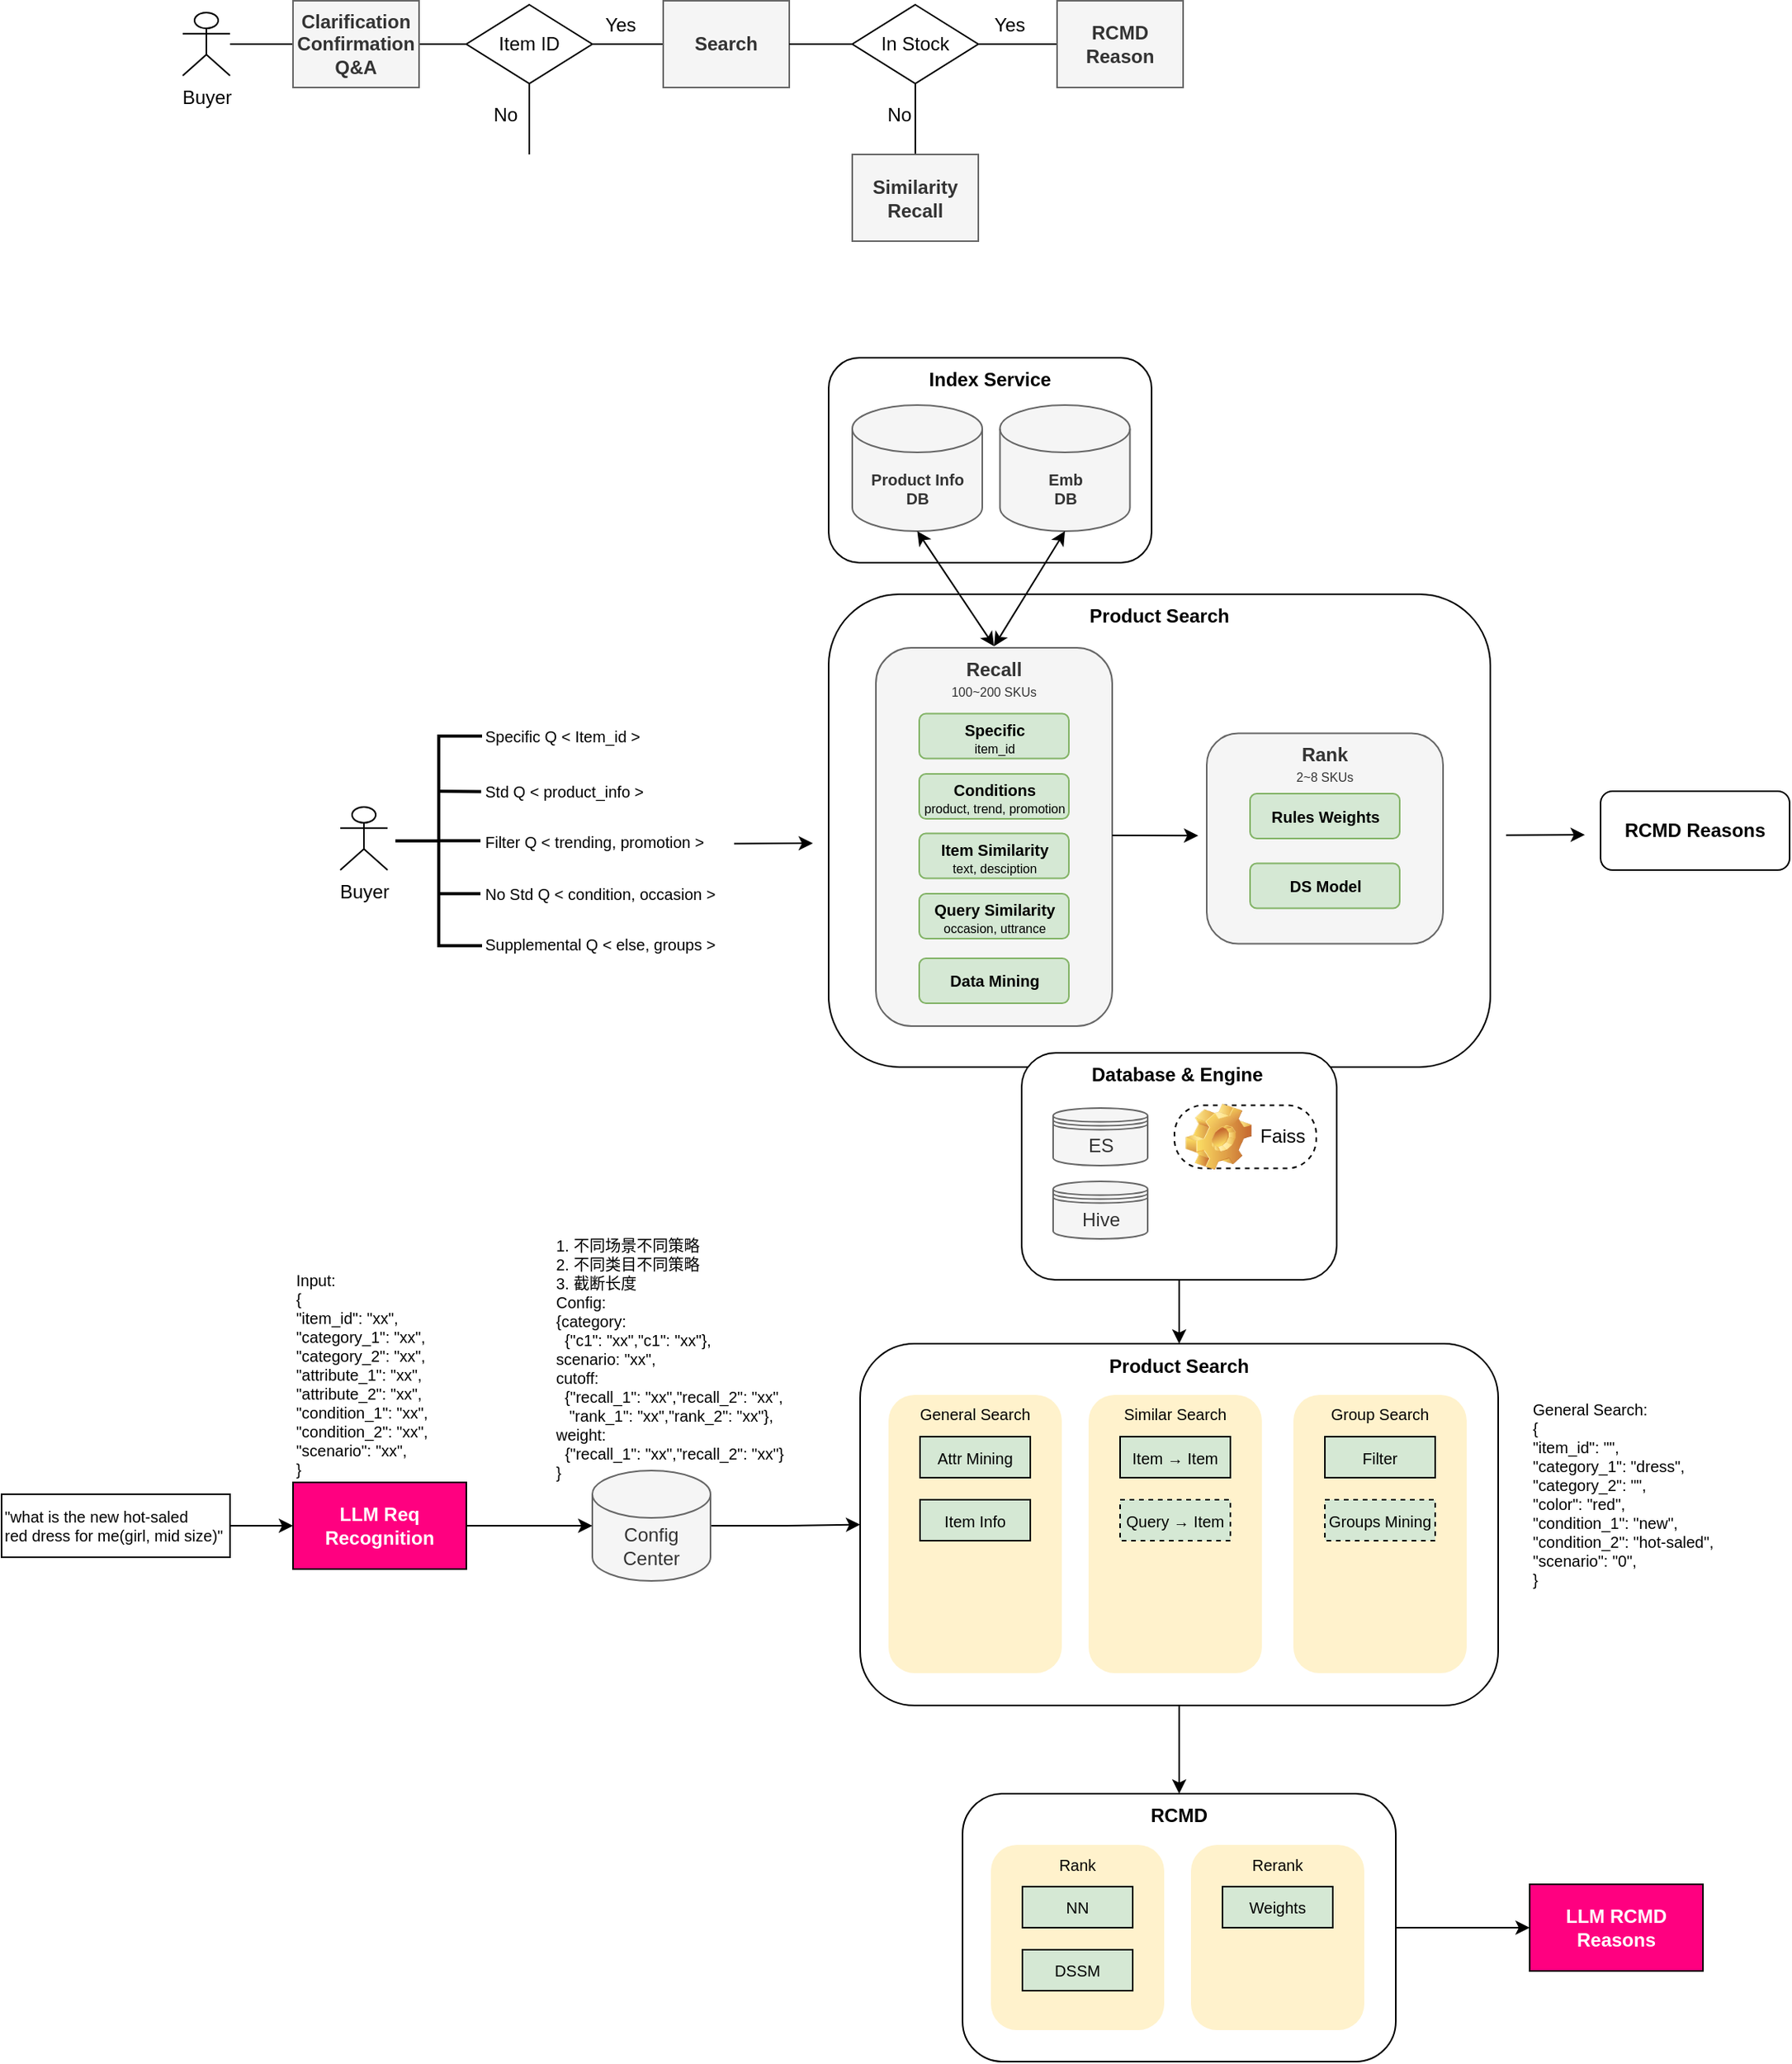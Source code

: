 <mxfile version="24.0.7" type="github">
  <diagram name="第 1 页" id="G8CixaVr8PnL_Jj4iAKf">
    <mxGraphModel dx="2274" dy="715" grid="1" gridSize="10" guides="1" tooltips="1" connect="1" arrows="1" fold="1" page="1" pageScale="1" pageWidth="827" pageHeight="1169" math="0" shadow="0">
      <root>
        <mxCell id="0" />
        <mxCell id="1" parent="0" />
        <mxCell id="slSs0BqmlWpZq9h20xTj-49" value="Index Service" style="rounded=1;whiteSpace=wrap;html=1;verticalAlign=top;fontStyle=1" vertex="1" parent="1">
          <mxGeometry x="475" y="429" width="205" height="130" as="geometry" />
        </mxCell>
        <mxCell id="AslfUBCJZLdUsT_ULNQO-8" value="Yes" style="text;html=1;align=center;verticalAlign=middle;whiteSpace=wrap;rounded=0;" vertex="1" parent="1">
          <mxGeometry x="313" y="202.5" width="60" height="30" as="geometry" />
        </mxCell>
        <mxCell id="W0wumwZVfgL87hM0yJUF-1" value="Buyer" style="shape=umlActor;verticalLabelPosition=bottom;verticalAlign=top;html=1;outlineConnect=0;" parent="1" vertex="1">
          <mxGeometry x="65" y="210" width="30" height="40" as="geometry" />
        </mxCell>
        <mxCell id="AslfUBCJZLdUsT_ULNQO-1" value="" style="endArrow=none;html=1;rounded=0;" edge="1" parent="1" target="AslfUBCJZLdUsT_ULNQO-4">
          <mxGeometry width="50" height="50" relative="1" as="geometry">
            <mxPoint x="95" y="230" as="sourcePoint" />
            <mxPoint x="245" y="235" as="targetPoint" />
          </mxGeometry>
        </mxCell>
        <mxCell id="AslfUBCJZLdUsT_ULNQO-2" value="&lt;div&gt;Clarification&lt;/div&gt;&lt;div&gt;Confirmation&lt;/div&gt;&lt;div&gt;Q&amp;amp;A&lt;/div&gt;" style="rounded=0;whiteSpace=wrap;html=1;fontStyle=1;fillColor=#f5f5f5;fontColor=#333333;strokeColor=#666666;" vertex="1" parent="1">
          <mxGeometry x="135" y="202.5" width="80" height="55" as="geometry" />
        </mxCell>
        <mxCell id="AslfUBCJZLdUsT_ULNQO-4" value="Item ID" style="rhombus;whiteSpace=wrap;html=1;" vertex="1" parent="1">
          <mxGeometry x="245" y="205" width="80" height="50" as="geometry" />
        </mxCell>
        <mxCell id="AslfUBCJZLdUsT_ULNQO-7" value="" style="endArrow=none;html=1;rounded=0;exitX=1;exitY=0.5;exitDx=0;exitDy=0;" edge="1" parent="1" source="AslfUBCJZLdUsT_ULNQO-4">
          <mxGeometry width="50" height="50" relative="1" as="geometry">
            <mxPoint x="520" y="380" as="sourcePoint" />
            <mxPoint x="370" y="230" as="targetPoint" />
          </mxGeometry>
        </mxCell>
        <mxCell id="AslfUBCJZLdUsT_ULNQO-10" value="&lt;div&gt;Search&lt;/div&gt;" style="rounded=0;whiteSpace=wrap;html=1;fontStyle=1;fillColor=#f5f5f5;fontColor=#333333;strokeColor=#666666;" vertex="1" parent="1">
          <mxGeometry x="370" y="202.5" width="80" height="55" as="geometry" />
        </mxCell>
        <mxCell id="AslfUBCJZLdUsT_ULNQO-11" value="" style="endArrow=none;html=1;rounded=0;entryX=0.5;entryY=1;entryDx=0;entryDy=0;" edge="1" parent="1" target="AslfUBCJZLdUsT_ULNQO-4">
          <mxGeometry width="50" height="50" relative="1" as="geometry">
            <mxPoint x="285" y="300" as="sourcePoint" />
            <mxPoint x="570" y="330" as="targetPoint" />
          </mxGeometry>
        </mxCell>
        <mxCell id="AslfUBCJZLdUsT_ULNQO-12" value="No" style="text;html=1;align=center;verticalAlign=middle;whiteSpace=wrap;rounded=0;" vertex="1" parent="1">
          <mxGeometry x="240" y="260" width="60" height="30" as="geometry" />
        </mxCell>
        <mxCell id="AslfUBCJZLdUsT_ULNQO-13" value="In Stock" style="rhombus;whiteSpace=wrap;html=1;" vertex="1" parent="1">
          <mxGeometry x="490" y="205" width="80" height="50" as="geometry" />
        </mxCell>
        <mxCell id="AslfUBCJZLdUsT_ULNQO-14" value="" style="endArrow=none;html=1;rounded=0;exitX=1;exitY=0.5;exitDx=0;exitDy=0;entryX=0;entryY=0.5;entryDx=0;entryDy=0;" edge="1" parent="1" source="AslfUBCJZLdUsT_ULNQO-10" target="AslfUBCJZLdUsT_ULNQO-13">
          <mxGeometry width="50" height="50" relative="1" as="geometry">
            <mxPoint x="520" y="380" as="sourcePoint" />
            <mxPoint x="570" y="330" as="targetPoint" />
          </mxGeometry>
        </mxCell>
        <mxCell id="AslfUBCJZLdUsT_ULNQO-15" value="" style="endArrow=none;html=1;rounded=0;exitX=1;exitY=0.5;exitDx=0;exitDy=0;entryX=0;entryY=0.5;entryDx=0;entryDy=0;" edge="1" parent="1" source="AslfUBCJZLdUsT_ULNQO-13" target="AslfUBCJZLdUsT_ULNQO-17">
          <mxGeometry width="50" height="50" relative="1" as="geometry">
            <mxPoint x="460" y="240" as="sourcePoint" />
            <mxPoint x="610" y="230" as="targetPoint" />
          </mxGeometry>
        </mxCell>
        <mxCell id="AslfUBCJZLdUsT_ULNQO-16" value="Yes" style="text;html=1;align=center;verticalAlign=middle;whiteSpace=wrap;rounded=0;" vertex="1" parent="1">
          <mxGeometry x="560" y="202.5" width="60" height="30" as="geometry" />
        </mxCell>
        <mxCell id="AslfUBCJZLdUsT_ULNQO-17" value="&lt;div&gt;RCMD&lt;/div&gt;&lt;div&gt;Reason&lt;/div&gt;" style="rounded=0;whiteSpace=wrap;html=1;fontStyle=1;fillColor=#f5f5f5;fontColor=#333333;strokeColor=#666666;" vertex="1" parent="1">
          <mxGeometry x="620" y="202.5" width="80" height="55" as="geometry" />
        </mxCell>
        <mxCell id="AslfUBCJZLdUsT_ULNQO-19" value="" style="endArrow=none;html=1;rounded=0;entryX=0.5;entryY=1;entryDx=0;entryDy=0;" edge="1" parent="1" target="AslfUBCJZLdUsT_ULNQO-13">
          <mxGeometry width="50" height="50" relative="1" as="geometry">
            <mxPoint x="530" y="300" as="sourcePoint" />
            <mxPoint x="295" y="265" as="targetPoint" />
          </mxGeometry>
        </mxCell>
        <mxCell id="AslfUBCJZLdUsT_ULNQO-20" value="No" style="text;html=1;align=center;verticalAlign=middle;whiteSpace=wrap;rounded=0;" vertex="1" parent="1">
          <mxGeometry x="490" y="260" width="60" height="30" as="geometry" />
        </mxCell>
        <mxCell id="AslfUBCJZLdUsT_ULNQO-21" value="&lt;div&gt;Similarity&lt;/div&gt;&lt;div&gt;Recall&lt;/div&gt;" style="rounded=0;whiteSpace=wrap;html=1;fontStyle=1;fillColor=#f5f5f5;fontColor=#333333;strokeColor=#666666;" vertex="1" parent="1">
          <mxGeometry x="490" y="300" width="80" height="55" as="geometry" />
        </mxCell>
        <mxCell id="AslfUBCJZLdUsT_ULNQO-23" value="&lt;div&gt;LLM Req Recognition&lt;/div&gt;" style="rounded=0;whiteSpace=wrap;html=1;fontStyle=1;fillColor=#FF0080;strokeColor=default;fontColor=#FFFFFF;" vertex="1" parent="1">
          <mxGeometry x="135" y="1142.5" width="110" height="55" as="geometry" />
        </mxCell>
        <mxCell id="slSs0BqmlWpZq9h20xTj-1" value="Buyer" style="shape=umlActor;verticalLabelPosition=bottom;verticalAlign=top;html=1;outlineConnect=0;" vertex="1" parent="1">
          <mxGeometry x="165" y="714" width="30" height="40" as="geometry" />
        </mxCell>
        <mxCell id="AslfUBCJZLdUsT_ULNQO-26" value="Input:&amp;nbsp;&lt;div style=&quot;font-size: 10px;&quot;&gt;&lt;div style=&quot;font-size: 10px;&quot;&gt;&lt;span style=&quot;background-color: initial; font-size: 10px;&quot;&gt;{&amp;nbsp;&lt;/span&gt;&lt;/div&gt;&lt;div style=&quot;font-size: 10px;&quot;&gt;&lt;span style=&quot;background-color: initial; font-size: 10px;&quot;&gt;&quot;item_id&quot;: &quot;xx&quot;,&lt;/span&gt;&lt;/div&gt;&lt;div style=&quot;font-size: 10px;&quot;&gt;&lt;span style=&quot;background-color: initial; font-size: 10px;&quot;&gt;&quot;category_1&quot;: &quot;xx&quot;,&lt;/span&gt;&lt;/div&gt;&lt;div style=&quot;font-size: 10px;&quot;&gt;&quot;category_2&quot;: &quot;xx&quot;,&lt;span style=&quot;background-color: initial; font-size: 10px;&quot;&gt;&lt;br style=&quot;font-size: 10px;&quot;&gt;&lt;/span&gt;&lt;/div&gt;&lt;div style=&quot;font-size: 10px;&quot;&gt;&lt;span style=&quot;background-color: initial; font-size: 10px;&quot;&gt;&quot;attribute_1&quot;: &quot;xx&quot;,&lt;/span&gt;&lt;/div&gt;&lt;div style=&quot;font-size: 10px;&quot;&gt;&quot;attribute_2&quot;: &quot;xx&quot;,&lt;span style=&quot;background-color: initial; font-size: 10px;&quot;&gt;&lt;br style=&quot;font-size: 10px;&quot;&gt;&lt;/span&gt;&lt;/div&gt;&lt;div style=&quot;font-size: 10px;&quot;&gt;&quot;condition_1&quot;: &quot;xx&quot;,&lt;/div&gt;&lt;div style=&quot;font-size: 10px;&quot;&gt;&quot;condition_2&quot;: &quot;xx&quot;,&lt;br style=&quot;font-size: 10px;&quot;&gt;&lt;/div&gt;&lt;div style=&quot;font-size: 10px;&quot;&gt;&quot;scenario&quot;: &quot;xx&quot;,&lt;/div&gt;&lt;div style=&quot;font-size: 10px;&quot;&gt;}&lt;/div&gt;&lt;/div&gt;" style="text;html=1;align=left;verticalAlign=bottom;whiteSpace=wrap;rounded=0;fontSize=10;" vertex="1" parent="1">
          <mxGeometry x="135" y="990" width="115" height="152.5" as="geometry" />
        </mxCell>
        <mxCell id="slSs0BqmlWpZq9h20xTj-3" value="" style="strokeWidth=2;html=1;shape=mxgraph.flowchart.annotation_2;align=left;labelPosition=right;pointerEvents=1;" vertex="1" parent="1">
          <mxGeometry x="200" y="669" width="55" height="133" as="geometry" />
        </mxCell>
        <mxCell id="AslfUBCJZLdUsT_ULNQO-36" style="edgeStyle=orthogonalEdgeStyle;rounded=0;orthogonalLoop=1;jettySize=auto;html=1;exitX=1;exitY=0.5;exitDx=0;exitDy=0;exitPerimeter=0;entryX=0;entryY=0.5;entryDx=0;entryDy=0;" edge="1" parent="1" source="AslfUBCJZLdUsT_ULNQO-29" target="AslfUBCJZLdUsT_ULNQO-92">
          <mxGeometry relative="1" as="geometry">
            <mxPoint x="495" y="1170" as="targetPoint" />
          </mxGeometry>
        </mxCell>
        <mxCell id="slSs0BqmlWpZq9h20xTj-4" value="Std Q &amp;lt; product_info &amp;gt;" style="text;html=1;align=left;verticalAlign=middle;whiteSpace=wrap;rounded=0;fontSize=10;fillColor=default;" vertex="1" parent="1">
          <mxGeometry x="255" y="689" width="190" height="30" as="geometry" />
        </mxCell>
        <mxCell id="AslfUBCJZLdUsT_ULNQO-29" value="Config&lt;div&gt;Center&lt;/div&gt;" style="shape=cylinder3;whiteSpace=wrap;html=1;boundedLbl=1;backgroundOutline=1;size=15;fillColor=#f5f5f5;fontColor=#333333;strokeColor=#666666;" vertex="1" parent="1">
          <mxGeometry x="325" y="1135" width="75" height="70" as="geometry" />
        </mxCell>
        <mxCell id="slSs0BqmlWpZq9h20xTj-5" value="" style="endArrow=none;html=1;rounded=0;exitX=0.499;exitY=0.211;exitDx=0;exitDy=0;exitPerimeter=0;strokeWidth=2;entryX=0.989;entryY=0.212;entryDx=0;entryDy=0;entryPerimeter=0;" edge="1" parent="1">
          <mxGeometry width="50" height="50" relative="1" as="geometry">
            <mxPoint x="227.445" y="704.003" as="sourcePoint" />
            <mxPoint x="254.395" y="704.196" as="targetPoint" />
          </mxGeometry>
        </mxCell>
        <mxCell id="AslfUBCJZLdUsT_ULNQO-30" style="edgeStyle=orthogonalEdgeStyle;rounded=0;orthogonalLoop=1;jettySize=auto;html=1;exitX=1;exitY=0.5;exitDx=0;exitDy=0;entryX=0;entryY=0.5;entryDx=0;entryDy=0;entryPerimeter=0;" edge="1" parent="1" source="AslfUBCJZLdUsT_ULNQO-23" target="AslfUBCJZLdUsT_ULNQO-29">
          <mxGeometry relative="1" as="geometry" />
        </mxCell>
        <mxCell id="slSs0BqmlWpZq9h20xTj-7" value="Specific Q &amp;lt; Item_id &amp;gt;" style="text;html=1;align=left;verticalAlign=middle;whiteSpace=wrap;rounded=0;fontSize=10;fillColor=default;" vertex="1" parent="1">
          <mxGeometry x="255" y="654" width="143" height="30" as="geometry" />
        </mxCell>
        <mxCell id="AslfUBCJZLdUsT_ULNQO-32" value="&lt;div style=&quot;font-size: 10px;&quot;&gt;1. 不同场景不同策略&lt;/div&gt;&lt;div style=&quot;font-size: 10px;&quot;&gt;2. 不同类目不同策略&lt;/div&gt;&lt;div style=&quot;font-size: 10px;&quot;&gt;3. 截断长度&lt;/div&gt;Config:&amp;nbsp;&lt;div style=&quot;font-size: 10px;&quot;&gt;&lt;div style=&quot;font-size: 10px;&quot;&gt;{category:&amp;nbsp;&lt;/div&gt;&lt;div style=&quot;font-size: 10px;&quot;&gt;&amp;nbsp; {&quot;c1&quot;: &quot;xx&quot;,&lt;span style=&quot;background-color: initial; font-size: 10px;&quot;&gt;&quot;c1&quot;: &quot;xx&quot;&lt;/span&gt;&lt;span style=&quot;background-color: initial; font-size: 10px;&quot;&gt;},&lt;/span&gt;&lt;/div&gt;&lt;/div&gt;&lt;div style=&quot;font-size: 10px;&quot;&gt;scenario: &quot;xx&quot;,&lt;span style=&quot;background-color: initial; font-size: 10px;&quot;&gt;&amp;nbsp;&lt;/span&gt;&lt;/div&gt;&lt;div style=&quot;font-size: 10px;&quot;&gt;cutoff:&lt;/div&gt;&lt;div style=&quot;font-size: 10px;&quot;&gt;&amp;nbsp; {&quot;recall_1&quot;: &quot;xx&quot;,&lt;span style=&quot;background-color: initial; font-size: 10px;&quot;&gt;&quot;recall_2&quot;: &quot;xx&quot;,&lt;/span&gt;&lt;/div&gt;&lt;div style=&quot;font-size: 10px;&quot;&gt;&lt;span style=&quot;background-color: initial; font-size: 10px;&quot;&gt;&amp;nbsp; &amp;nbsp;&quot;rank_1&quot;: &quot;xx&quot;,&lt;/span&gt;&lt;span style=&quot;background-color: initial; font-size: 10px;&quot;&gt;&quot;rank_2&quot;: &quot;xx&quot;&lt;/span&gt;&lt;span style=&quot;background-color: initial; font-size: 10px;&quot;&gt;},&lt;/span&gt;&lt;/div&gt;&lt;div style=&quot;font-size: 10px;&quot;&gt;&lt;span style=&quot;background-color: initial; font-size: 10px;&quot;&gt;weight:&lt;/span&gt;&lt;/div&gt;&lt;div style=&quot;font-size: 10px;&quot;&gt;&lt;span style=&quot;background-color: initial; font-size: 10px;&quot;&gt;&amp;nbsp;&amp;nbsp;&lt;/span&gt;&lt;span style=&quot;background-color: initial; font-size: 10px;&quot;&gt;{&quot;recall_1&quot;: &quot;xx&quot;,&lt;/span&gt;&lt;span style=&quot;background-color: initial; font-size: 10px;&quot;&gt;&quot;recall_2&quot;: &quot;xx&quot;&lt;/span&gt;&lt;span style=&quot;background-color: initial; font-size: 10px;&quot;&gt;}&lt;/span&gt;&lt;/div&gt;&lt;div style=&quot;font-size: 10px;&quot;&gt;}&lt;/div&gt;" style="text;html=1;align=left;verticalAlign=bottom;whiteSpace=wrap;rounded=0;fontSize=10;" vertex="1" parent="1">
          <mxGeometry x="300" y="990" width="160" height="155" as="geometry" />
        </mxCell>
        <mxCell id="slSs0BqmlWpZq9h20xTj-8" value="Filter Q &amp;lt; trending, promotion &amp;gt;" style="text;html=1;align=left;verticalAlign=middle;whiteSpace=wrap;rounded=0;fontSize=10;fillColor=default;" vertex="1" parent="1">
          <mxGeometry x="255" y="720.5" width="190" height="30" as="geometry" />
        </mxCell>
        <mxCell id="AslfUBCJZLdUsT_ULNQO-48" style="edgeStyle=orthogonalEdgeStyle;rounded=0;orthogonalLoop=1;jettySize=auto;html=1;exitX=1;exitY=0.5;exitDx=0;exitDy=0;entryX=0;entryY=0.5;entryDx=0;entryDy=0;" edge="1" parent="1" source="AslfUBCJZLdUsT_ULNQO-38" target="AslfUBCJZLdUsT_ULNQO-23">
          <mxGeometry relative="1" as="geometry" />
        </mxCell>
        <mxCell id="slSs0BqmlWpZq9h20xTj-9" value="" style="endArrow=none;html=1;rounded=0;exitX=0.499;exitY=0.211;exitDx=0;exitDy=0;exitPerimeter=0;strokeWidth=2;entryX=0.989;entryY=0.212;entryDx=0;entryDy=0;entryPerimeter=0;" edge="1" parent="1">
          <mxGeometry width="50" height="50" relative="1" as="geometry">
            <mxPoint x="227" y="735.43" as="sourcePoint" />
            <mxPoint x="254" y="735.43" as="targetPoint" />
            <Array as="points">
              <mxPoint x="245" y="735.43" />
            </Array>
          </mxGeometry>
        </mxCell>
        <mxCell id="AslfUBCJZLdUsT_ULNQO-38" value="&lt;div style=&quot;font-size: 10px;&quot;&gt;&quot;what is the new hot-saled&amp;nbsp;&lt;/div&gt;&lt;div style=&quot;font-size: 10px;&quot;&gt;red dress for me(girl, mid size)&quot;&lt;/div&gt;" style="text;html=1;align=left;verticalAlign=middle;whiteSpace=wrap;rounded=0;strokeColor=default;fontSize=10;" vertex="1" parent="1">
          <mxGeometry x="-50" y="1150" width="145" height="40" as="geometry" />
        </mxCell>
        <mxCell id="slSs0BqmlWpZq9h20xTj-14" value="No Std Q &amp;lt; condition, occasion &amp;gt;" style="text;html=1;align=left;verticalAlign=middle;whiteSpace=wrap;rounded=0;fontSize=10;fillColor=default;" vertex="1" parent="1">
          <mxGeometry x="255" y="754" width="190" height="30" as="geometry" />
        </mxCell>
        <mxCell id="AslfUBCJZLdUsT_ULNQO-49" value="General Search:&amp;nbsp;&lt;div style=&quot;font-size: 10px;&quot;&gt;&lt;div style=&quot;font-size: 10px;&quot;&gt;&lt;span style=&quot;background-color: initial; font-size: 10px;&quot;&gt;{&amp;nbsp;&lt;/span&gt;&lt;/div&gt;&lt;div style=&quot;font-size: 10px;&quot;&gt;&lt;span style=&quot;background-color: initial; font-size: 10px;&quot;&gt;&quot;item_id&quot;: &quot;&quot;,&lt;/span&gt;&lt;/div&gt;&lt;div style=&quot;font-size: 10px;&quot;&gt;&lt;span style=&quot;background-color: initial; font-size: 10px;&quot;&gt;&quot;category_1&quot;: &quot;dress&quot;,&lt;/span&gt;&lt;/div&gt;&lt;div style=&quot;font-size: 10px;&quot;&gt;&quot;category_2&quot;: &quot;&quot;,&lt;span style=&quot;background-color: initial; font-size: 10px;&quot;&gt;&lt;br style=&quot;font-size: 10px;&quot;&gt;&lt;/span&gt;&lt;/div&gt;&lt;div style=&quot;font-size: 10px;&quot;&gt;&lt;span style=&quot;background-color: initial; font-size: 10px;&quot;&gt;&quot;color&quot;: &quot;red&quot;,&lt;/span&gt;&lt;/div&gt;&lt;div style=&quot;font-size: 10px;&quot;&gt;&lt;span style=&quot;background-color: initial; font-size: 10px;&quot;&gt;&quot;condition_1&quot;: &quot;new&quot;,&lt;/span&gt;&lt;br style=&quot;font-size: 10px;&quot;&gt;&lt;/div&gt;&lt;div style=&quot;font-size: 10px;&quot;&gt;&quot;condition_2&quot;: &quot;hot-saled&quot;,&lt;br style=&quot;font-size: 10px;&quot;&gt;&lt;/div&gt;&lt;div style=&quot;font-size: 10px;&quot;&gt;&quot;scenario&quot;: &quot;0&quot;,&lt;/div&gt;&lt;div style=&quot;font-size: 10px;&quot;&gt;}&lt;/div&gt;&lt;/div&gt;" style="text;html=1;align=left;verticalAlign=bottom;whiteSpace=wrap;rounded=0;fontSize=10;" vertex="1" parent="1">
          <mxGeometry x="920" y="1060" width="145" height="152.5" as="geometry" />
        </mxCell>
        <mxCell id="slSs0BqmlWpZq9h20xTj-15" value="" style="endArrow=none;html=1;rounded=0;exitX=0.499;exitY=0.211;exitDx=0;exitDy=0;exitPerimeter=0;strokeWidth=2;entryX=0.989;entryY=0.212;entryDx=0;entryDy=0;entryPerimeter=0;" edge="1" parent="1">
          <mxGeometry width="50" height="50" relative="1" as="geometry">
            <mxPoint x="227" y="769" as="sourcePoint" />
            <mxPoint x="254" y="769" as="targetPoint" />
          </mxGeometry>
        </mxCell>
        <mxCell id="AslfUBCJZLdUsT_ULNQO-135" style="rounded=0;orthogonalLoop=1;jettySize=auto;html=1;exitX=0.5;exitY=1;exitDx=0;exitDy=0;entryX=0.5;entryY=0;entryDx=0;entryDy=0;" edge="1" parent="1" source="AslfUBCJZLdUsT_ULNQO-92" target="AslfUBCJZLdUsT_ULNQO-127">
          <mxGeometry relative="1" as="geometry" />
        </mxCell>
        <mxCell id="slSs0BqmlWpZq9h20xTj-16" value="Supplemental Q &amp;lt; else, groups &amp;gt;" style="text;html=1;align=left;verticalAlign=middle;whiteSpace=wrap;rounded=0;fontSize=10;fillColor=default;" vertex="1" parent="1">
          <mxGeometry x="255" y="786" width="190" height="30" as="geometry" />
        </mxCell>
        <mxCell id="AslfUBCJZLdUsT_ULNQO-92" value="Product Search" style="rounded=1;whiteSpace=wrap;html=1;verticalAlign=top;fontStyle=1" vertex="1" parent="1">
          <mxGeometry x="495" y="1054.5" width="405" height="229.5" as="geometry" />
        </mxCell>
        <mxCell id="slSs0BqmlWpZq9h20xTj-26" value="" style="endArrow=classic;html=1;rounded=0;exitX=1.002;exitY=0.612;exitDx=0;exitDy=0;exitPerimeter=0;" edge="1" parent="1">
          <mxGeometry width="50" height="50" relative="1" as="geometry">
            <mxPoint x="415" y="737.29" as="sourcePoint" />
            <mxPoint x="465" y="737" as="targetPoint" />
          </mxGeometry>
        </mxCell>
        <mxCell id="AslfUBCJZLdUsT_ULNQO-101" value="General Search" style="rounded=1;whiteSpace=wrap;html=1;verticalAlign=top;fontSize=10;fillColor=#fff2cc;strokeColor=none;" vertex="1" parent="1">
          <mxGeometry x="513" y="1087" width="110" height="176.5" as="geometry" />
        </mxCell>
        <mxCell id="slSs0BqmlWpZq9h20xTj-27" value="Product Search" style="rounded=1;whiteSpace=wrap;html=1;verticalAlign=top;fontStyle=1" vertex="1" parent="1">
          <mxGeometry x="475" y="579" width="420" height="300" as="geometry" />
        </mxCell>
        <mxCell id="AslfUBCJZLdUsT_ULNQO-96" value="Attr Mining" style="rounded=0;whiteSpace=wrap;html=1;fillColor=#d5e8d4;strokeColor=default;fontSize=10;" vertex="1" parent="1">
          <mxGeometry x="533" y="1113.5" width="70" height="26" as="geometry" />
        </mxCell>
        <mxCell id="slSs0BqmlWpZq9h20xTj-34" value="Product Info&lt;div&gt;DB&lt;/div&gt;" style="shape=cylinder3;whiteSpace=wrap;html=1;boundedLbl=1;backgroundOutline=1;size=15;fontSize=10;fontStyle=1;fillColor=#f5f5f5;fontColor=#333333;strokeColor=#666666;" vertex="1" parent="1">
          <mxGeometry x="490" y="459" width="82.5" height="80" as="geometry" />
        </mxCell>
        <mxCell id="AslfUBCJZLdUsT_ULNQO-106" value="Similar Search" style="rounded=1;whiteSpace=wrap;html=1;verticalAlign=top;fontSize=10;fillColor=#fff2cc;strokeColor=none;" vertex="1" parent="1">
          <mxGeometry x="640" y="1087" width="110" height="176.5" as="geometry" />
        </mxCell>
        <mxCell id="slSs0BqmlWpZq9h20xTj-35" value="" style="endArrow=classic;startArrow=classic;html=1;rounded=0;entryX=0.5;entryY=1;entryDx=0;entryDy=0;entryPerimeter=0;exitX=0.5;exitY=0;exitDx=0;exitDy=0;" edge="1" parent="1" target="slSs0BqmlWpZq9h20xTj-34">
          <mxGeometry width="50" height="50" relative="1" as="geometry">
            <mxPoint x="580" y="612" as="sourcePoint" />
            <mxPoint x="635" y="599" as="targetPoint" />
          </mxGeometry>
        </mxCell>
        <mxCell id="AslfUBCJZLdUsT_ULNQO-107" value="Item → Item" style="rounded=0;whiteSpace=wrap;html=1;fillColor=#d5e8d4;strokeColor=default;fontSize=10;" vertex="1" parent="1">
          <mxGeometry x="660" y="1113.5" width="70" height="26" as="geometry" />
        </mxCell>
        <mxCell id="slSs0BqmlWpZq9h20xTj-36" value="Emb&lt;div&gt;&lt;span style=&quot;background-color: initial;&quot;&gt;DB&lt;/span&gt;&lt;/div&gt;" style="shape=cylinder3;whiteSpace=wrap;html=1;boundedLbl=1;backgroundOutline=1;size=15;fontSize=10;fontStyle=1;fillColor=#f5f5f5;fontColor=#333333;strokeColor=#666666;" vertex="1" parent="1">
          <mxGeometry x="583.75" y="459" width="82.5" height="80" as="geometry" />
        </mxCell>
        <mxCell id="AslfUBCJZLdUsT_ULNQO-108" value="Group Search" style="rounded=1;whiteSpace=wrap;html=1;verticalAlign=top;fontSize=10;fillColor=#fff2cc;strokeColor=none;" vertex="1" parent="1">
          <mxGeometry x="770" y="1087" width="110" height="176.5" as="geometry" />
        </mxCell>
        <mxCell id="slSs0BqmlWpZq9h20xTj-37" value="" style="endArrow=classic;startArrow=classic;html=1;rounded=0;entryX=0.5;entryY=1;entryDx=0;entryDy=0;entryPerimeter=0;exitX=0.5;exitY=0;exitDx=0;exitDy=0;" edge="1" parent="1" target="slSs0BqmlWpZq9h20xTj-36">
          <mxGeometry width="50" height="50" relative="1" as="geometry">
            <mxPoint x="580" y="612" as="sourcePoint" />
            <mxPoint x="506" y="549" as="targetPoint" />
          </mxGeometry>
        </mxCell>
        <mxCell id="AslfUBCJZLdUsT_ULNQO-109" value="Filter" style="rounded=0;whiteSpace=wrap;html=1;fillColor=#d5e8d4;strokeColor=default;fontSize=10;" vertex="1" parent="1">
          <mxGeometry x="790" y="1113.5" width="70" height="26" as="geometry" />
        </mxCell>
        <mxCell id="slSs0BqmlWpZq9h20xTj-40" value="" style="group" connectable="0" vertex="1" parent="1">
          <mxGeometry x="505" y="613" width="150" height="240" as="geometry" />
        </mxCell>
        <mxCell id="slSs0BqmlWpZq9h20xTj-28" value="&lt;b&gt;Recall&lt;/b&gt;&lt;div style=&quot;line-height: 100%;&quot;&gt;&lt;font style=&quot;font-size: 8px;&quot;&gt;100~200 SKUs&lt;/font&gt;&lt;/div&gt;" style="rounded=1;whiteSpace=wrap;html=1;verticalAlign=top;fillColor=#f5f5f5;fontColor=#333333;strokeColor=#666666;" vertex="1" parent="slSs0BqmlWpZq9h20xTj-40">
          <mxGeometry width="150" height="240" as="geometry" />
        </mxCell>
        <mxCell id="slSs0BqmlWpZq9h20xTj-31" value="&lt;b style=&quot;&quot;&gt;&lt;font style=&quot;font-size: 10px;&quot;&gt;Specific&lt;/font&gt;&lt;/b&gt;&lt;div style=&quot;line-height: 50%;&quot;&gt;&lt;font style=&quot;font-size: 8px;&quot;&gt;item_id&lt;/font&gt;&lt;/div&gt;" style="rounded=1;whiteSpace=wrap;html=1;fillColor=#d5e8d4;strokeColor=#82b366;" vertex="1" parent="slSs0BqmlWpZq9h20xTj-40">
          <mxGeometry x="27.5" y="41.75" width="95" height="28.5" as="geometry" />
        </mxCell>
        <mxCell id="slSs0BqmlWpZq9h20xTj-32" value="&lt;b&gt;&lt;font style=&quot;font-size: 10px;&quot;&gt;Conditions&lt;/font&gt;&lt;/b&gt;&lt;div style=&quot;line-height: 6px;&quot;&gt;&lt;font style=&quot;font-size: 8px;&quot;&gt;product, trend, promotion&lt;/font&gt;&lt;/div&gt;" style="rounded=1;whiteSpace=wrap;html=1;fillColor=#d5e8d4;strokeColor=#82b366;" vertex="1" parent="slSs0BqmlWpZq9h20xTj-40">
          <mxGeometry x="27.5" y="80" width="95" height="28.5" as="geometry" />
        </mxCell>
        <mxCell id="slSs0BqmlWpZq9h20xTj-33" value="&lt;b&gt;&lt;font style=&quot;font-size: 10px;&quot;&gt;Item Similarity&lt;/font&gt;&lt;/b&gt;&lt;div style=&quot;line-height: 50%;&quot;&gt;&lt;span style=&quot;font-size: 8px;&quot;&gt;text, desciption&lt;/span&gt;&lt;b&gt;&lt;br&gt;&lt;/b&gt;&lt;/div&gt;" style="rounded=1;whiteSpace=wrap;html=1;fillColor=#d5e8d4;strokeColor=#82b366;" vertex="1" parent="slSs0BqmlWpZq9h20xTj-40">
          <mxGeometry x="27.5" y="117.75" width="95" height="28.5" as="geometry" />
        </mxCell>
        <mxCell id="slSs0BqmlWpZq9h20xTj-38" value="&lt;b&gt;&lt;font style=&quot;font-size: 10px;&quot;&gt;Query Similarity&lt;/font&gt;&lt;/b&gt;&lt;div style=&quot;line-height: 50%;&quot;&gt;&lt;font style=&quot;font-size: 8px;&quot;&gt;occasion, uttrance&lt;/font&gt;&lt;/div&gt;" style="rounded=1;whiteSpace=wrap;html=1;fillColor=#d5e8d4;strokeColor=#82b366;" vertex="1" parent="slSs0BqmlWpZq9h20xTj-40">
          <mxGeometry x="27.5" y="156" width="95" height="28.5" as="geometry" />
        </mxCell>
        <mxCell id="slSs0BqmlWpZq9h20xTj-39" value="&lt;b&gt;&lt;font style=&quot;font-size: 10px;&quot;&gt;Data Mining&lt;/font&gt;&lt;/b&gt;" style="rounded=1;whiteSpace=wrap;html=1;fillColor=#d5e8d4;strokeColor=#82b366;" vertex="1" parent="slSs0BqmlWpZq9h20xTj-40">
          <mxGeometry x="27.5" y="197" width="95" height="28.5" as="geometry" />
        </mxCell>
        <mxCell id="AslfUBCJZLdUsT_ULNQO-110" value="Query → Item" style="rounded=0;whiteSpace=wrap;html=1;fillColor=#d5e8d4;strokeColor=default;fontSize=10;dashed=1;" vertex="1" parent="1">
          <mxGeometry x="660" y="1153.5" width="70" height="26" as="geometry" />
        </mxCell>
        <mxCell id="slSs0BqmlWpZq9h20xTj-42" value="" style="endArrow=classic;html=1;rounded=0;exitX=1;exitY=0.5;exitDx=0;exitDy=0;entryX=-0.036;entryY=0.486;entryDx=0;entryDy=0;entryPerimeter=0;" edge="1" parent="1" target="slSs0BqmlWpZq9h20xTj-43">
          <mxGeometry width="50" height="50" relative="1" as="geometry">
            <mxPoint x="655" y="732" as="sourcePoint" />
            <mxPoint x="715" y="739" as="targetPoint" />
          </mxGeometry>
        </mxCell>
        <mxCell id="AslfUBCJZLdUsT_ULNQO-111" value="Item Info" style="rounded=0;whiteSpace=wrap;html=1;fillColor=#d5e8d4;strokeColor=default;fontSize=10;" vertex="1" parent="1">
          <mxGeometry x="533" y="1153.5" width="70" height="26" as="geometry" />
        </mxCell>
        <mxCell id="slSs0BqmlWpZq9h20xTj-46" value="" style="group" connectable="0" vertex="1" parent="1">
          <mxGeometry x="715" y="667.25" width="150" height="133.5" as="geometry" />
        </mxCell>
        <mxCell id="slSs0BqmlWpZq9h20xTj-43" value="&lt;b&gt;Rank&lt;/b&gt;&lt;div style=&quot;line-height: 100%;&quot;&gt;&lt;font style=&quot;font-size: 8px;&quot;&gt;2~8 SKUs&lt;/font&gt;&lt;/div&gt;" style="rounded=1;whiteSpace=wrap;html=1;verticalAlign=top;fillColor=#f5f5f5;fontColor=#333333;strokeColor=#666666;" vertex="1" parent="slSs0BqmlWpZq9h20xTj-46">
          <mxGeometry width="150" height="133.5" as="geometry" />
        </mxCell>
        <mxCell id="slSs0BqmlWpZq9h20xTj-44" value="Rules Weights" style="rounded=1;whiteSpace=wrap;html=1;fillColor=#d5e8d4;strokeColor=#82b366;fontStyle=1;fontSize=10;" vertex="1" parent="slSs0BqmlWpZq9h20xTj-46">
          <mxGeometry x="27.5" y="38.25" width="95" height="28.5" as="geometry" />
        </mxCell>
        <mxCell id="slSs0BqmlWpZq9h20xTj-45" value="DS Model" style="rounded=1;whiteSpace=wrap;html=1;fillColor=#d5e8d4;strokeColor=#82b366;fontStyle=1;fontSize=10;" vertex="1" parent="slSs0BqmlWpZq9h20xTj-46">
          <mxGeometry x="27.5" y="82.5" width="95" height="28.5" as="geometry" />
        </mxCell>
        <mxCell id="AslfUBCJZLdUsT_ULNQO-112" value="Groups Mining" style="rounded=0;whiteSpace=wrap;html=1;fillColor=#d5e8d4;strokeColor=default;fontSize=10;dashed=1;" vertex="1" parent="1">
          <mxGeometry x="790" y="1153.5" width="70" height="26" as="geometry" />
        </mxCell>
        <mxCell id="slSs0BqmlWpZq9h20xTj-47" value="" style="endArrow=classic;html=1;rounded=0;exitX=1.002;exitY=0.612;exitDx=0;exitDy=0;exitPerimeter=0;" edge="1" parent="1">
          <mxGeometry width="50" height="50" relative="1" as="geometry">
            <mxPoint x="905" y="731.91" as="sourcePoint" />
            <mxPoint x="955" y="731.62" as="targetPoint" />
          </mxGeometry>
        </mxCell>
        <mxCell id="AslfUBCJZLdUsT_ULNQO-139" style="edgeStyle=orthogonalEdgeStyle;rounded=0;orthogonalLoop=1;jettySize=auto;html=1;exitX=1;exitY=0.5;exitDx=0;exitDy=0;entryX=0;entryY=0.5;entryDx=0;entryDy=0;" edge="1" parent="1" source="AslfUBCJZLdUsT_ULNQO-127" target="AslfUBCJZLdUsT_ULNQO-138">
          <mxGeometry relative="1" as="geometry" />
        </mxCell>
        <mxCell id="slSs0BqmlWpZq9h20xTj-48" value="RCMD Reasons" style="rounded=1;whiteSpace=wrap;html=1;verticalAlign=middle;fontStyle=1" vertex="1" parent="1">
          <mxGeometry x="965" y="704" width="120" height="50" as="geometry" />
        </mxCell>
        <mxCell id="AslfUBCJZLdUsT_ULNQO-127" value="RCMD" style="rounded=1;whiteSpace=wrap;html=1;verticalAlign=top;fontStyle=1" vertex="1" parent="1">
          <mxGeometry x="560" y="1340" width="275" height="170" as="geometry" />
        </mxCell>
        <mxCell id="AslfUBCJZLdUsT_ULNQO-128" value="Rank" style="rounded=1;whiteSpace=wrap;html=1;verticalAlign=top;fontSize=10;fillColor=#fff2cc;strokeColor=none;" vertex="1" parent="1">
          <mxGeometry x="578" y="1372.5" width="110" height="117.5" as="geometry" />
        </mxCell>
        <mxCell id="AslfUBCJZLdUsT_ULNQO-129" value="NN" style="rounded=0;whiteSpace=wrap;html=1;fillColor=#d5e8d4;strokeColor=default;fontSize=10;" vertex="1" parent="1">
          <mxGeometry x="598" y="1399" width="70" height="26" as="geometry" />
        </mxCell>
        <mxCell id="AslfUBCJZLdUsT_ULNQO-130" value="Rerank" style="rounded=1;whiteSpace=wrap;html=1;verticalAlign=top;fontSize=10;fillColor=#fff2cc;strokeColor=none;" vertex="1" parent="1">
          <mxGeometry x="705" y="1372.5" width="110" height="117.5" as="geometry" />
        </mxCell>
        <mxCell id="AslfUBCJZLdUsT_ULNQO-131" value="Weights" style="rounded=0;whiteSpace=wrap;html=1;fillColor=#d5e8d4;strokeColor=default;fontSize=10;" vertex="1" parent="1">
          <mxGeometry x="725" y="1399" width="70" height="26" as="geometry" />
        </mxCell>
        <mxCell id="AslfUBCJZLdUsT_ULNQO-133" value="DSSM" style="rounded=0;whiteSpace=wrap;html=1;fillColor=#d5e8d4;strokeColor=default;fontSize=10;" vertex="1" parent="1">
          <mxGeometry x="598" y="1439" width="70" height="26" as="geometry" />
        </mxCell>
        <mxCell id="AslfUBCJZLdUsT_ULNQO-136" value="" style="group" vertex="1" connectable="0" parent="1">
          <mxGeometry x="597.5" y="870" width="200" height="144" as="geometry" />
        </mxCell>
        <mxCell id="AslfUBCJZLdUsT_ULNQO-114" value="Database &amp;amp; Engine&amp;nbsp;" style="rounded=1;whiteSpace=wrap;html=1;verticalAlign=top;fontStyle=1" vertex="1" parent="AslfUBCJZLdUsT_ULNQO-136">
          <mxGeometry width="200" height="144" as="geometry" />
        </mxCell>
        <mxCell id="AslfUBCJZLdUsT_ULNQO-115" value="ES" style="shape=datastore;whiteSpace=wrap;html=1;fillColor=#f5f5f5;fontColor=#333333;strokeColor=#666666;" vertex="1" parent="AslfUBCJZLdUsT_ULNQO-136">
          <mxGeometry x="20" y="35" width="60" height="36.5" as="geometry" />
        </mxCell>
        <mxCell id="AslfUBCJZLdUsT_ULNQO-116" value="Hive" style="shape=datastore;whiteSpace=wrap;html=1;fillColor=#f5f5f5;fontColor=#333333;strokeColor=#666666;" vertex="1" parent="AslfUBCJZLdUsT_ULNQO-136">
          <mxGeometry x="20" y="81.5" width="60" height="36.5" as="geometry" />
        </mxCell>
        <mxCell id="AslfUBCJZLdUsT_ULNQO-117" value="&lt;span style=&quot;font-weight: normal;&quot;&gt;Faiss&lt;/span&gt;" style="label;whiteSpace=wrap;html=1;image=img/clipart/Gear_128x128.png;arcSize=46;dashed=1;" vertex="1" parent="AslfUBCJZLdUsT_ULNQO-136">
          <mxGeometry x="97" y="33.25" width="90" height="40" as="geometry" />
        </mxCell>
        <mxCell id="AslfUBCJZLdUsT_ULNQO-137" style="edgeStyle=orthogonalEdgeStyle;rounded=0;orthogonalLoop=1;jettySize=auto;html=1;exitX=0.5;exitY=1;exitDx=0;exitDy=0;entryX=0.5;entryY=0;entryDx=0;entryDy=0;" edge="1" parent="1" source="AslfUBCJZLdUsT_ULNQO-114" target="AslfUBCJZLdUsT_ULNQO-92">
          <mxGeometry relative="1" as="geometry" />
        </mxCell>
        <mxCell id="AslfUBCJZLdUsT_ULNQO-138" value="&lt;div&gt;LLM RCMD Reasons&lt;/div&gt;" style="rounded=0;whiteSpace=wrap;html=1;fontStyle=1;fillColor=#FF0080;strokeColor=default;fontColor=#FFFFFF;" vertex="1" parent="1">
          <mxGeometry x="920" y="1397.5" width="110" height="55" as="geometry" />
        </mxCell>
      </root>
    </mxGraphModel>
  </diagram>
</mxfile>
